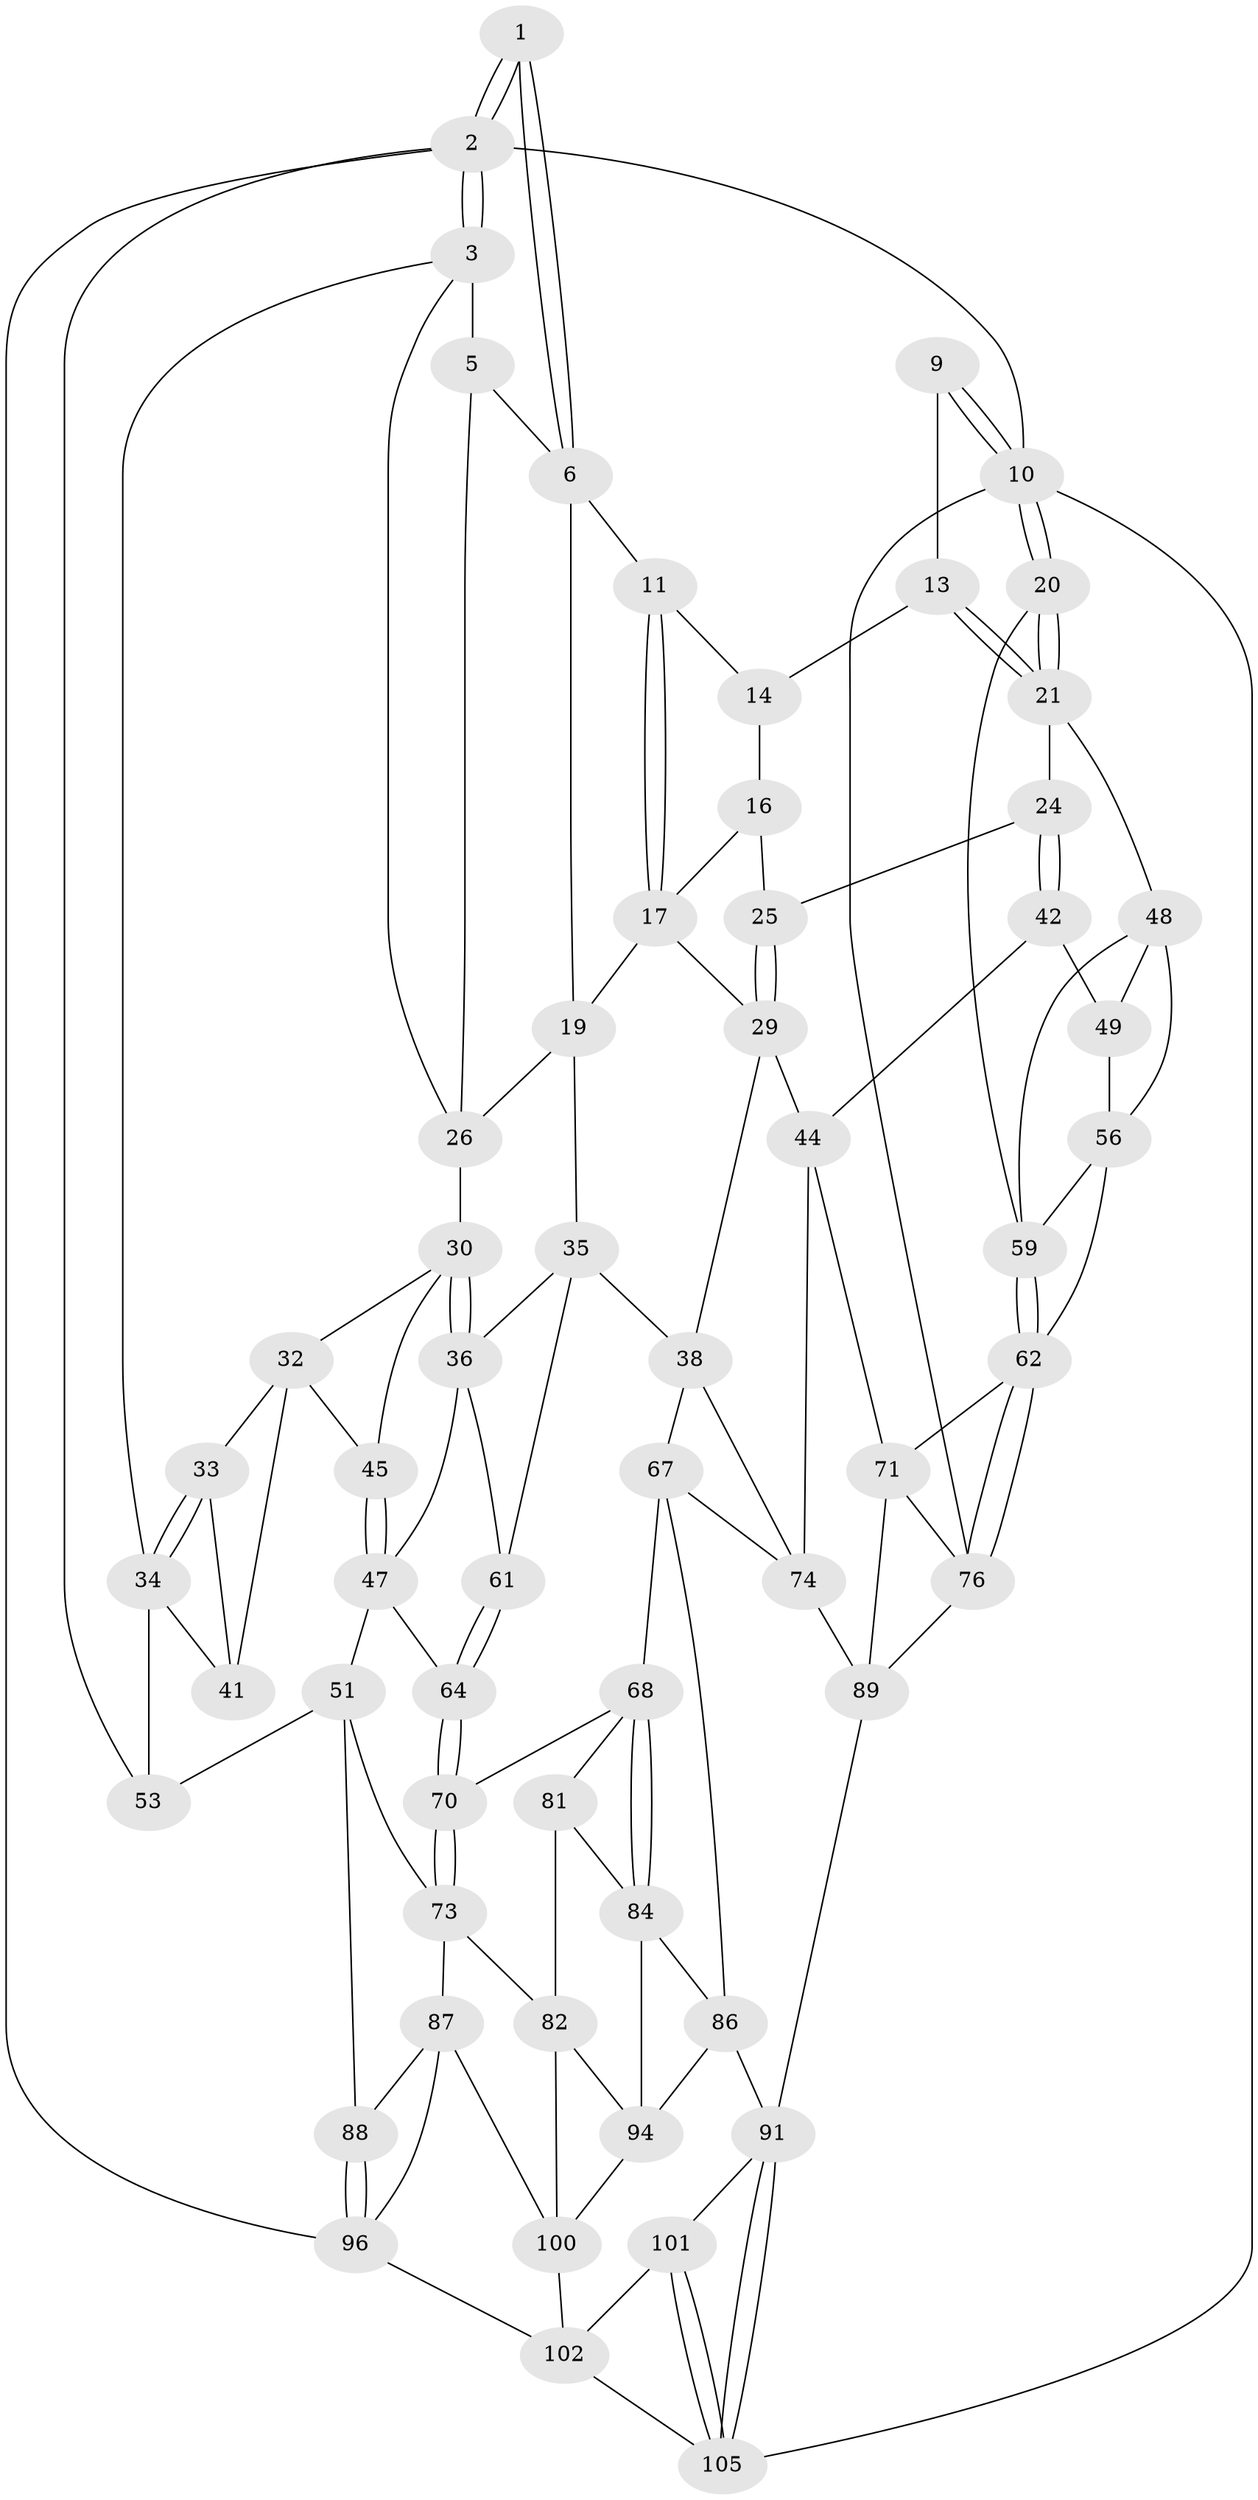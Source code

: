 // Generated by graph-tools (version 1.1) at 2025/24/03/03/25 07:24:33]
// undirected, 61 vertices, 133 edges
graph export_dot {
graph [start="1"]
  node [color=gray90,style=filled];
  1 [pos="+0.1870898443854219+0"];
  2 [pos="+0+0",super="+65"];
  3 [pos="+0+0.1686386138750516",super="+4"];
  5 [pos="+0.1292691569292295+0.027014838228768406",super="+8"];
  6 [pos="+0.43401914439125105+0",super="+7"];
  9 [pos="+0.9180742675776189+0"];
  10 [pos="+1+0",super="+79"];
  11 [pos="+0.5215135728103293+0",super="+12"];
  13 [pos="+0.8757094176166251+0.09768774807258374"];
  14 [pos="+0.8189977239523717+0.10646299300926536",super="+15"];
  16 [pos="+0.6939314865594124+0.18871311698971963",super="+22"];
  17 [pos="+0.5487460270951329+0.17883903409810778",super="+18"];
  19 [pos="+0.4431207208095168+0.22382920928578692",super="+28"];
  20 [pos="+1+0.1577509536222775"];
  21 [pos="+1+0.1888480498192822",super="+23"];
  24 [pos="+0.7599454982393531+0.24880227759246742"];
  25 [pos="+0.758300742687867+0.24608618332904802"];
  26 [pos="+0.2668337143989308+0.16960705148502886",super="+27"];
  29 [pos="+0.5694809259979162+0.32730979010740957",super="+37"];
  30 [pos="+0.17462995312165705+0.25879460336687954",super="+31"];
  32 [pos="+0.14543657821141548+0.26628528991783507",super="+40"];
  33 [pos="+0.11951026644790128+0.2668982668065278"];
  34 [pos="+0+0.1882122760362899",super="+54"];
  35 [pos="+0.35792125430534993+0.3807681118185826",super="+39"];
  36 [pos="+0.307408878135261+0.38596244798035173",super="+46"];
  38 [pos="+0.5579503394971453+0.5153955808593833",super="+66"];
  41 [pos="+0.030065211352432262+0.37666888155902906"];
  42 [pos="+0.7625515335729198+0.3996096109204048",super="+43"];
  44 [pos="+0.5738863354655849+0.5130934853416204",super="+72"];
  45 [pos="+0.1594836478178386+0.3314154767764286"];
  47 [pos="+0.185406520591124+0.4388890441814863",super="+50"];
  48 [pos="+0.9463287715974912+0.3222543081019888",super="+55"];
  49 [pos="+0.9176206890997711+0.3347628913853135",super="+58"];
  51 [pos="+0.05480429202095725+0.5511119152983193",super="+52"];
  53 [pos="+0+0.5746856817832323"];
  56 [pos="+0.8929359776726775+0.4679318924870453",super="+57"];
  59 [pos="+1+0.5540477519502187",super="+60"];
  61 [pos="+0.32014771220505017+0.5377039136470109"];
  62 [pos="+1+0.6768596879322852",super="+63"];
  64 [pos="+0.269968158846156+0.5947386281514568"];
  67 [pos="+0.39774294693828294+0.6878935803799198",super="+78"];
  68 [pos="+0.3717195356247453+0.701663506517828",super="+69"];
  70 [pos="+0.3100134065835548+0.6917984826607261"];
  71 [pos="+0.8513698466124374+0.651384905844764",super="+77"];
  73 [pos="+0.2655917196208227+0.7259487861834331",super="+83"];
  74 [pos="+0.6755099489542011+0.7714157610217798",super="+75"];
  76 [pos="+1+0.7817897105746998",super="+80"];
  81 [pos="+0.33366348448370625+0.8299266911726128"];
  82 [pos="+0.30419809307394247+0.844040977786326",super="+99"];
  84 [pos="+0.40250020347313037+0.7816397147619293",super="+85"];
  86 [pos="+0.503164399533274+0.7965729308924802",super="+93"];
  87 [pos="+0.1745707791141323+0.7799737943381571",super="+98"];
  88 [pos="+0.08677511431077133+0.7171338213969711"];
  89 [pos="+0.7384940806855046+0.8687518604687741",super="+90"];
  91 [pos="+0.7068510326497316+0.9250083887453462",super="+92"];
  94 [pos="+0.4366526444325335+0.884593850170701",super="+95"];
  96 [pos="+0.05009864972419332+1",super="+97"];
  100 [pos="+0.20789431231249972+1",super="+103"];
  101 [pos="+0.552650110033109+0.9475439615624622"];
  102 [pos="+0.4543986797966684+0.9279089505602053",super="+104"];
  105 [pos="+0.6979753700519197+0.9917724852955581",super="+106"];
  1 -- 2;
  1 -- 2;
  1 -- 6;
  1 -- 6;
  2 -- 3;
  2 -- 3;
  2 -- 10 [weight=2];
  2 -- 96;
  2 -- 53;
  3 -- 34;
  3 -- 5;
  3 -- 26;
  5 -- 26;
  5 -- 6;
  6 -- 11;
  6 -- 19;
  9 -- 10;
  9 -- 10;
  9 -- 13;
  10 -- 20;
  10 -- 20;
  10 -- 76;
  10 -- 105;
  11 -- 17;
  11 -- 17;
  11 -- 14;
  13 -- 14;
  13 -- 21;
  13 -- 21;
  14 -- 16 [weight=2];
  16 -- 17;
  16 -- 25;
  17 -- 19;
  17 -- 29;
  19 -- 35;
  19 -- 26;
  20 -- 21;
  20 -- 21;
  20 -- 59;
  21 -- 24;
  21 -- 48;
  24 -- 25;
  24 -- 42;
  24 -- 42;
  25 -- 29;
  25 -- 29;
  26 -- 30;
  29 -- 44;
  29 -- 38;
  30 -- 36;
  30 -- 36;
  30 -- 32;
  30 -- 45;
  32 -- 33;
  32 -- 41;
  32 -- 45;
  33 -- 34;
  33 -- 34;
  33 -- 41;
  34 -- 41;
  34 -- 53;
  35 -- 36;
  35 -- 61;
  35 -- 38;
  36 -- 61;
  36 -- 47;
  38 -- 67;
  38 -- 74;
  42 -- 49 [weight=2];
  42 -- 44;
  44 -- 74;
  44 -- 71;
  45 -- 47;
  45 -- 47;
  47 -- 64;
  47 -- 51;
  48 -- 49;
  48 -- 56;
  48 -- 59;
  49 -- 56;
  51 -- 73;
  51 -- 88;
  51 -- 53;
  56 -- 59;
  56 -- 62;
  59 -- 62;
  59 -- 62;
  61 -- 64;
  61 -- 64;
  62 -- 76;
  62 -- 76;
  62 -- 71;
  64 -- 70;
  64 -- 70;
  67 -- 68;
  67 -- 86;
  67 -- 74;
  68 -- 84;
  68 -- 84;
  68 -- 81;
  68 -- 70;
  70 -- 73;
  70 -- 73;
  71 -- 89;
  71 -- 76;
  73 -- 82;
  73 -- 87;
  74 -- 89;
  76 -- 89;
  81 -- 82;
  81 -- 84;
  82 -- 100;
  82 -- 94;
  84 -- 86;
  84 -- 94;
  86 -- 94;
  86 -- 91;
  87 -- 88;
  87 -- 96;
  87 -- 100;
  88 -- 96;
  88 -- 96;
  89 -- 91;
  91 -- 105;
  91 -- 105;
  91 -- 101;
  94 -- 100;
  96 -- 102;
  100 -- 102;
  101 -- 102;
  101 -- 105;
  101 -- 105;
  102 -- 105;
}
